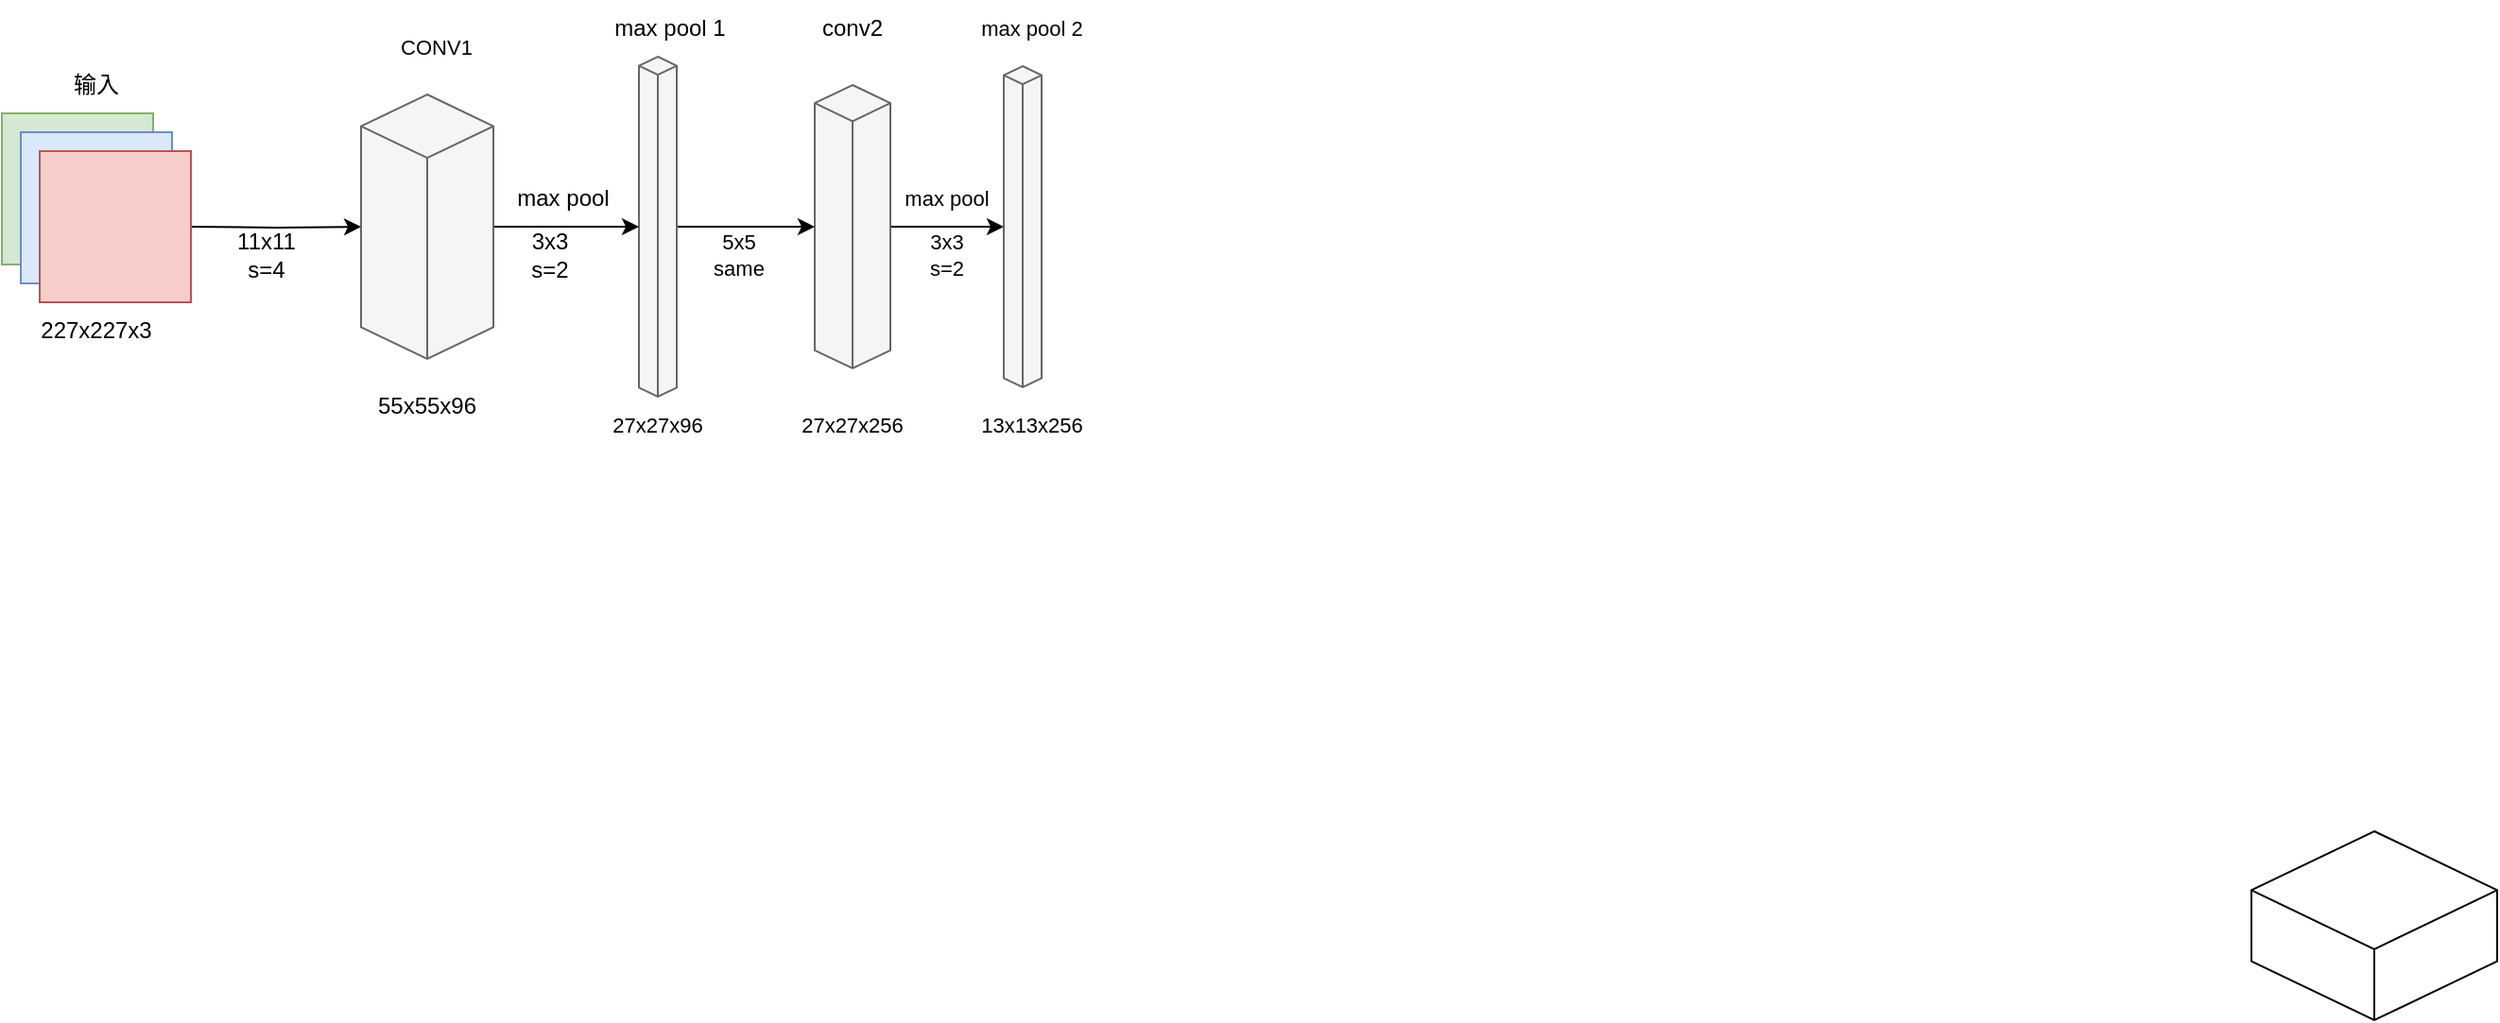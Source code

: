 <mxfile version="17.5.0" type="github">
  <diagram id="Er3TAs0pc6LTdXsy5Ztc" name="第 1 页">
    <mxGraphModel dx="1636" dy="436" grid="1" gridSize="10" guides="1" tooltips="1" connect="1" arrows="1" fold="1" page="1" pageScale="1" pageWidth="827" pageHeight="1169" math="0" shadow="0">
      <root>
        <mxCell id="0" />
        <mxCell id="1" parent="0" />
        <mxCell id="eM4Fs4ned6SNrwgzO55C-5" value="" style="whiteSpace=wrap;html=1;shape=mxgraph.basic.isocube;isoAngle=15;" vertex="1" parent="1">
          <mxGeometry x="440" y="490" width="130" height="100" as="geometry" />
        </mxCell>
        <mxCell id="eM4Fs4ned6SNrwgzO55C-41" value="" style="edgeStyle=orthogonalEdgeStyle;rounded=0;orthogonalLoop=1;jettySize=auto;html=1;fontSize=11;" edge="1" parent="1" source="eM4Fs4ned6SNrwgzO55C-13" target="eM4Fs4ned6SNrwgzO55C-39">
          <mxGeometry relative="1" as="geometry" />
        </mxCell>
        <mxCell id="eM4Fs4ned6SNrwgzO55C-13" value="" style="html=1;whiteSpace=wrap;shape=isoCube2;backgroundOutline=1;isoAngle=15;fillColor=#f5f5f5;fontColor=#333333;strokeColor=#666666;" vertex="1" parent="1">
          <mxGeometry x="-413" y="80" width="20" height="180" as="geometry" />
        </mxCell>
        <mxCell id="eM4Fs4ned6SNrwgzO55C-31" value="" style="edgeStyle=orthogonalEdgeStyle;rounded=0;orthogonalLoop=1;jettySize=auto;html=1;" edge="1" parent="1" source="eM4Fs4ned6SNrwgzO55C-20" target="eM4Fs4ned6SNrwgzO55C-13">
          <mxGeometry relative="1" as="geometry" />
        </mxCell>
        <mxCell id="eM4Fs4ned6SNrwgzO55C-20" value="" style="html=1;whiteSpace=wrap;shape=isoCube2;backgroundOutline=1;isoAngle=15;fillColor=#f5f5f5;fontColor=#333333;strokeColor=#666666;" vertex="1" parent="1">
          <mxGeometry x="-560" y="100" width="70" height="140" as="geometry" />
        </mxCell>
        <mxCell id="eM4Fs4ned6SNrwgzO55C-22" value="" style="edgeStyle=orthogonalEdgeStyle;rounded=0;orthogonalLoop=1;jettySize=auto;html=1;" edge="1" parent="1" target="eM4Fs4ned6SNrwgzO55C-20">
          <mxGeometry relative="1" as="geometry">
            <mxPoint x="-650" y="170" as="sourcePoint" />
          </mxGeometry>
        </mxCell>
        <mxCell id="eM4Fs4ned6SNrwgzO55C-23" value="输入" style="text;html=1;strokeColor=none;fillColor=none;align=center;verticalAlign=middle;whiteSpace=wrap;rounded=0;" vertex="1" parent="1">
          <mxGeometry x="-730" y="80" width="60" height="30" as="geometry" />
        </mxCell>
        <mxCell id="eM4Fs4ned6SNrwgzO55C-28" value="" style="group" vertex="1" connectable="0" parent="1">
          <mxGeometry x="-750" y="110" width="100" height="100" as="geometry" />
        </mxCell>
        <mxCell id="eM4Fs4ned6SNrwgzO55C-25" value="" style="whiteSpace=wrap;html=1;aspect=fixed;fillColor=#d5e8d4;strokeColor=#82b366;" vertex="1" parent="eM4Fs4ned6SNrwgzO55C-28">
          <mxGeometry width="80" height="80" as="geometry" />
        </mxCell>
        <mxCell id="eM4Fs4ned6SNrwgzO55C-26" value="" style="whiteSpace=wrap;html=1;aspect=fixed;fillColor=#dae8fc;strokeColor=#6c8ebf;" vertex="1" parent="eM4Fs4ned6SNrwgzO55C-28">
          <mxGeometry x="10" y="10" width="80" height="80" as="geometry" />
        </mxCell>
        <mxCell id="eM4Fs4ned6SNrwgzO55C-27" value="" style="whiteSpace=wrap;html=1;aspect=fixed;fillColor=#f8cecc;strokeColor=#b85450;" vertex="1" parent="eM4Fs4ned6SNrwgzO55C-28">
          <mxGeometry x="20" y="20" width="80" height="80" as="geometry" />
        </mxCell>
        <mxCell id="eM4Fs4ned6SNrwgzO55C-29" value="227x227x3" style="text;html=1;strokeColor=none;fillColor=none;align=center;verticalAlign=middle;whiteSpace=wrap;rounded=0;" vertex="1" parent="1">
          <mxGeometry x="-730" y="210" width="60" height="30" as="geometry" />
        </mxCell>
        <mxCell id="eM4Fs4ned6SNrwgzO55C-30" value="11x11&lt;br&gt;s=4" style="text;html=1;strokeColor=none;fillColor=none;align=center;verticalAlign=middle;whiteSpace=wrap;rounded=0;" vertex="1" parent="1">
          <mxGeometry x="-640" y="170" width="60" height="30" as="geometry" />
        </mxCell>
        <mxCell id="eM4Fs4ned6SNrwgzO55C-32" value="3x3&lt;br&gt;s=2" style="text;html=1;strokeColor=none;fillColor=none;align=center;verticalAlign=middle;whiteSpace=wrap;rounded=0;" vertex="1" parent="1">
          <mxGeometry x="-490" y="170" width="60" height="30" as="geometry" />
        </mxCell>
        <mxCell id="eM4Fs4ned6SNrwgzO55C-33" value="&lt;font style=&quot;font-size: 11px&quot;&gt;CONV1&lt;/font&gt;" style="text;html=1;strokeColor=none;fillColor=none;align=center;verticalAlign=middle;whiteSpace=wrap;rounded=0;" vertex="1" parent="1">
          <mxGeometry x="-550" y="60" width="60" height="30" as="geometry" />
        </mxCell>
        <mxCell id="eM4Fs4ned6SNrwgzO55C-34" value="55x55x96" style="text;html=1;strokeColor=none;fillColor=none;align=center;verticalAlign=middle;whiteSpace=wrap;rounded=0;" vertex="1" parent="1">
          <mxGeometry x="-555" y="250" width="60" height="30" as="geometry" />
        </mxCell>
        <mxCell id="eM4Fs4ned6SNrwgzO55C-37" value="max pool" style="text;html=1;strokeColor=none;fillColor=none;align=center;verticalAlign=middle;whiteSpace=wrap;rounded=0;" vertex="1" parent="1">
          <mxGeometry x="-483" y="140" width="60" height="30" as="geometry" />
        </mxCell>
        <mxCell id="eM4Fs4ned6SNrwgzO55C-38" value="max pool 1" style="text;html=1;strokeColor=none;fillColor=none;align=center;verticalAlign=middle;whiteSpace=wrap;rounded=0;" vertex="1" parent="1">
          <mxGeometry x="-433" y="50" width="73" height="30" as="geometry" />
        </mxCell>
        <mxCell id="eM4Fs4ned6SNrwgzO55C-46" value="" style="edgeStyle=orthogonalEdgeStyle;rounded=0;orthogonalLoop=1;jettySize=auto;html=1;fontSize=11;" edge="1" parent="1" source="eM4Fs4ned6SNrwgzO55C-39" target="eM4Fs4ned6SNrwgzO55C-45">
          <mxGeometry relative="1" as="geometry" />
        </mxCell>
        <mxCell id="eM4Fs4ned6SNrwgzO55C-39" value="" style="html=1;whiteSpace=wrap;shape=isoCube2;backgroundOutline=1;isoAngle=15;fillColor=#f5f5f5;fontColor=#333333;strokeColor=#666666;" vertex="1" parent="1">
          <mxGeometry x="-320" y="95" width="40" height="150" as="geometry" />
        </mxCell>
        <mxCell id="eM4Fs4ned6SNrwgzO55C-40" value="conv2" style="text;html=1;strokeColor=none;fillColor=none;align=center;verticalAlign=middle;whiteSpace=wrap;rounded=0;" vertex="1" parent="1">
          <mxGeometry x="-330" y="50" width="60" height="30" as="geometry" />
        </mxCell>
        <mxCell id="eM4Fs4ned6SNrwgzO55C-42" value="5x5&lt;br&gt;same" style="text;html=1;strokeColor=none;fillColor=none;align=center;verticalAlign=middle;whiteSpace=wrap;rounded=0;fontSize=11;" vertex="1" parent="1">
          <mxGeometry x="-390" y="170" width="60" height="30" as="geometry" />
        </mxCell>
        <mxCell id="eM4Fs4ned6SNrwgzO55C-43" value="27x27x256" style="text;html=1;strokeColor=none;fillColor=none;align=center;verticalAlign=middle;whiteSpace=wrap;rounded=0;fontSize=11;" vertex="1" parent="1">
          <mxGeometry x="-330" y="260" width="60" height="30" as="geometry" />
        </mxCell>
        <mxCell id="eM4Fs4ned6SNrwgzO55C-44" value="27x27x96" style="text;html=1;strokeColor=none;fillColor=none;align=center;verticalAlign=middle;whiteSpace=wrap;rounded=0;fontSize=11;" vertex="1" parent="1">
          <mxGeometry x="-433" y="260" width="60" height="30" as="geometry" />
        </mxCell>
        <mxCell id="eM4Fs4ned6SNrwgzO55C-45" value="" style="html=1;whiteSpace=wrap;shape=isoCube2;backgroundOutline=1;isoAngle=15;fontSize=11;fillColor=#f5f5f5;fontColor=#333333;strokeColor=#666666;" vertex="1" parent="1">
          <mxGeometry x="-220" y="85" width="20" height="170" as="geometry" />
        </mxCell>
        <mxCell id="eM4Fs4ned6SNrwgzO55C-47" value="3x3&lt;br&gt;s=2" style="text;html=1;strokeColor=none;fillColor=none;align=center;verticalAlign=middle;whiteSpace=wrap;rounded=0;fontSize=11;" vertex="1" parent="1">
          <mxGeometry x="-280" y="170" width="60" height="30" as="geometry" />
        </mxCell>
        <mxCell id="eM4Fs4ned6SNrwgzO55C-48" value="max pool" style="text;html=1;strokeColor=none;fillColor=none;align=center;verticalAlign=middle;whiteSpace=wrap;rounded=0;fontSize=11;" vertex="1" parent="1">
          <mxGeometry x="-280" y="140" width="60" height="30" as="geometry" />
        </mxCell>
        <mxCell id="eM4Fs4ned6SNrwgzO55C-49" value="max pool 2" style="text;html=1;strokeColor=none;fillColor=none;align=center;verticalAlign=middle;whiteSpace=wrap;rounded=0;fontSize=11;" vertex="1" parent="1">
          <mxGeometry x="-240" y="50" width="70" height="30" as="geometry" />
        </mxCell>
        <mxCell id="eM4Fs4ned6SNrwgzO55C-50" value="13x13x256" style="text;html=1;strokeColor=none;fillColor=none;align=center;verticalAlign=middle;whiteSpace=wrap;rounded=0;fontSize=11;" vertex="1" parent="1">
          <mxGeometry x="-235" y="260" width="60" height="30" as="geometry" />
        </mxCell>
      </root>
    </mxGraphModel>
  </diagram>
</mxfile>
